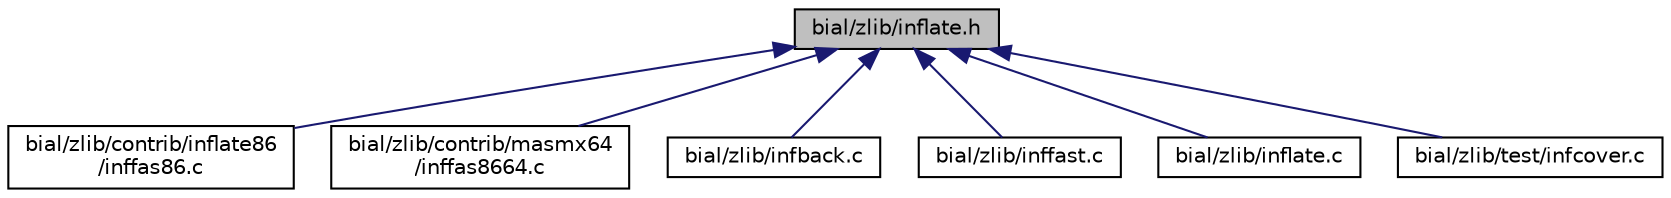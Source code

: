 digraph "bial/zlib/inflate.h"
{
  edge [fontname="Helvetica",fontsize="10",labelfontname="Helvetica",labelfontsize="10"];
  node [fontname="Helvetica",fontsize="10",shape=record];
  Node1 [label="bial/zlib/inflate.h",height=0.2,width=0.4,color="black", fillcolor="grey75", style="filled", fontcolor="black"];
  Node1 -> Node2 [dir="back",color="midnightblue",fontsize="10",style="solid",fontname="Helvetica"];
  Node2 [label="bial/zlib/contrib/inflate86\l/inffas86.c",height=0.2,width=0.4,color="black", fillcolor="white", style="filled",URL="$inffas86_8c.html"];
  Node1 -> Node3 [dir="back",color="midnightblue",fontsize="10",style="solid",fontname="Helvetica"];
  Node3 [label="bial/zlib/contrib/masmx64\l/inffas8664.c",height=0.2,width=0.4,color="black", fillcolor="white", style="filled",URL="$inffas8664_8c.html"];
  Node1 -> Node4 [dir="back",color="midnightblue",fontsize="10",style="solid",fontname="Helvetica"];
  Node4 [label="bial/zlib/infback.c",height=0.2,width=0.4,color="black", fillcolor="white", style="filled",URL="$infback_8c.html"];
  Node1 -> Node5 [dir="back",color="midnightblue",fontsize="10",style="solid",fontname="Helvetica"];
  Node5 [label="bial/zlib/inffast.c",height=0.2,width=0.4,color="black", fillcolor="white", style="filled",URL="$inffast_8c.html"];
  Node1 -> Node6 [dir="back",color="midnightblue",fontsize="10",style="solid",fontname="Helvetica"];
  Node6 [label="bial/zlib/inflate.c",height=0.2,width=0.4,color="black", fillcolor="white", style="filled",URL="$inflate_8c.html"];
  Node1 -> Node7 [dir="back",color="midnightblue",fontsize="10",style="solid",fontname="Helvetica"];
  Node7 [label="bial/zlib/test/infcover.c",height=0.2,width=0.4,color="black", fillcolor="white", style="filled",URL="$infcover_8c.html"];
}
